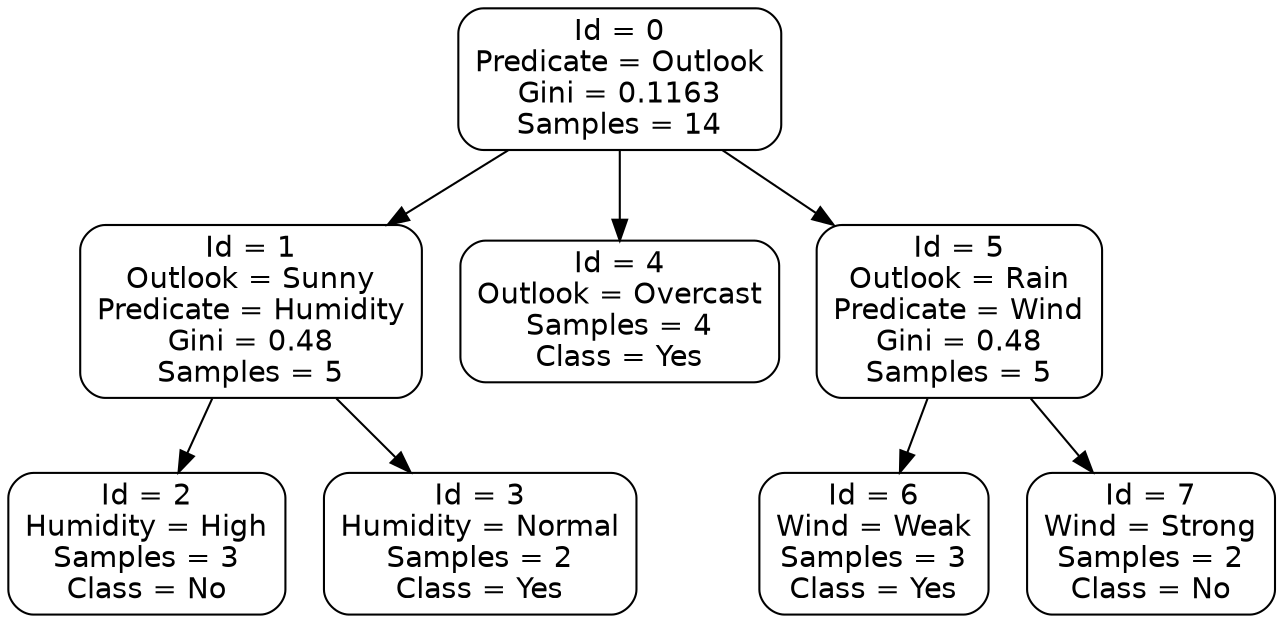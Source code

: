 digraph Tree { 
node [shape=box, style="filled, rounded", color="black", fontname=helvetica] ; 
edge [fontname=helvetica] ;
0[label="Id = 0
Predicate = Outlook
Gini = 0.1163
Samples = 14
", fillcolor="#ffffff"];
1[label="Id = 1
Outlook = Sunny
Predicate = Humidity
Gini = 0.48
Samples = 5
", fillcolor="#ffffff"];
0 -> 1;
4[label="Id = 4
Outlook = Overcast
Samples = 4
Class = Yes", fillcolor="#ffffff"];
0 -> 4;
5[label="Id = 5
Outlook = Rain
Predicate = Wind
Gini = 0.48
Samples = 5
", fillcolor="#ffffff"];
0 -> 5;
1[label="Id = 1
Outlook = Sunny
Predicate = Humidity
Gini = 0.48
Samples = 5
", fillcolor="#ffffff"];
2[label="Id = 2
Humidity = High
Samples = 3
Class = No", fillcolor="#ffffff"];
1 -> 2;
3[label="Id = 3
Humidity = Normal
Samples = 2
Class = Yes", fillcolor="#ffffff"];
1 -> 3;
2[label="Id = 2
Humidity = High
Samples = 3
Class = No", fillcolor="#ffffff"];
3[label="Id = 3
Humidity = Normal
Samples = 2
Class = Yes", fillcolor="#ffffff"];
4[label="Id = 4
Outlook = Overcast
Samples = 4
Class = Yes", fillcolor="#ffffff"];
5[label="Id = 5
Outlook = Rain
Predicate = Wind
Gini = 0.48
Samples = 5
", fillcolor="#ffffff"];
6[label="Id = 6
Wind = Weak
Samples = 3
Class = Yes", fillcolor="#ffffff"];
5 -> 6;
7[label="Id = 7
Wind = Strong
Samples = 2
Class = No", fillcolor="#ffffff"];
5 -> 7;
6[label="Id = 6
Wind = Weak
Samples = 3
Class = Yes", fillcolor="#ffffff"];
7[label="Id = 7
Wind = Strong
Samples = 2
Class = No", fillcolor="#ffffff"];
}